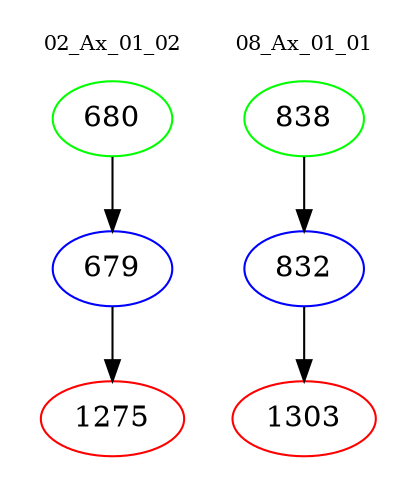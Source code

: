 digraph{
subgraph cluster_0 {
color = white
label = "02_Ax_01_02";
fontsize=10;
T0_680 [label="680", color="green"]
T0_680 -> T0_679 [color="black"]
T0_679 [label="679", color="blue"]
T0_679 -> T0_1275 [color="black"]
T0_1275 [label="1275", color="red"]
}
subgraph cluster_1 {
color = white
label = "08_Ax_01_01";
fontsize=10;
T1_838 [label="838", color="green"]
T1_838 -> T1_832 [color="black"]
T1_832 [label="832", color="blue"]
T1_832 -> T1_1303 [color="black"]
T1_1303 [label="1303", color="red"]
}
}
